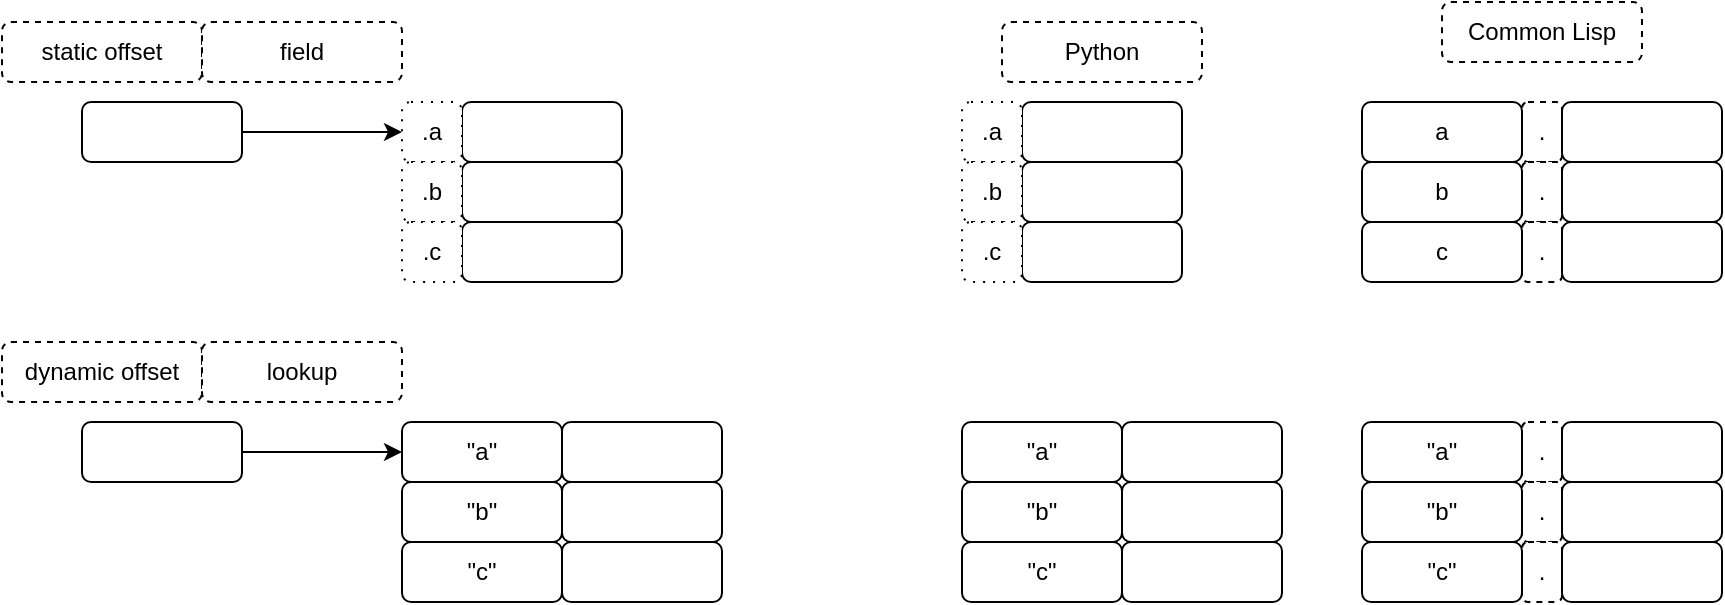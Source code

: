 <mxfile version="24.7.17" pages="3">
  <diagram name="fields" id="zeiTZ4ekBaWwp6oDwv2A">
    <mxGraphModel dx="1100" dy="715" grid="1" gridSize="10" guides="1" tooltips="1" connect="1" arrows="1" fold="1" page="1" pageScale="1" pageWidth="1100" pageHeight="850" math="0" shadow="0">
      <root>
        <mxCell id="0" />
        <mxCell id="1" parent="0" />
        <mxCell id="eihmgm31Xy6lLqjTR13Y-8" style="edgeStyle=orthogonalEdgeStyle;rounded=0;orthogonalLoop=1;jettySize=auto;html=1;exitX=1;exitY=0.5;exitDx=0;exitDy=0;entryX=0;entryY=0.5;entryDx=0;entryDy=0;" edge="1" parent="1" source="eihmgm31Xy6lLqjTR13Y-1" target="eihmgm31Xy6lLqjTR13Y-5">
          <mxGeometry relative="1" as="geometry" />
        </mxCell>
        <mxCell id="eihmgm31Xy6lLqjTR13Y-1" value="" style="rounded=1;whiteSpace=wrap;html=1;" vertex="1" parent="1">
          <mxGeometry x="80" y="80" width="80" height="30" as="geometry" />
        </mxCell>
        <mxCell id="eihmgm31Xy6lLqjTR13Y-2" value="" style="rounded=1;whiteSpace=wrap;html=1;" vertex="1" parent="1">
          <mxGeometry x="270" y="80" width="80" height="30" as="geometry" />
        </mxCell>
        <mxCell id="eihmgm31Xy6lLqjTR13Y-3" value="" style="rounded=1;whiteSpace=wrap;html=1;" vertex="1" parent="1">
          <mxGeometry x="270" y="110" width="80" height="30" as="geometry" />
        </mxCell>
        <mxCell id="eihmgm31Xy6lLqjTR13Y-4" value="" style="rounded=1;whiteSpace=wrap;html=1;" vertex="1" parent="1">
          <mxGeometry x="270" y="140" width="80" height="30" as="geometry" />
        </mxCell>
        <mxCell id="eihmgm31Xy6lLqjTR13Y-5" value=".a" style="rounded=1;whiteSpace=wrap;html=1;dashed=1;dashPattern=1 4;" vertex="1" parent="1">
          <mxGeometry x="240" y="80" width="30" height="30" as="geometry" />
        </mxCell>
        <mxCell id="eihmgm31Xy6lLqjTR13Y-6" value=".b" style="rounded=1;whiteSpace=wrap;html=1;dashed=1;dashPattern=1 4;" vertex="1" parent="1">
          <mxGeometry x="240" y="110" width="30" height="30" as="geometry" />
        </mxCell>
        <mxCell id="eihmgm31Xy6lLqjTR13Y-7" value=".c" style="rounded=1;whiteSpace=wrap;html=1;dashed=1;dashPattern=1 4;" vertex="1" parent="1">
          <mxGeometry x="240" y="140" width="30" height="30" as="geometry" />
        </mxCell>
        <mxCell id="eihmgm31Xy6lLqjTR13Y-9" style="edgeStyle=orthogonalEdgeStyle;rounded=0;orthogonalLoop=1;jettySize=auto;html=1;exitX=1;exitY=0.5;exitDx=0;exitDy=0;entryX=0;entryY=0.5;entryDx=0;entryDy=0;" edge="1" parent="1" source="eihmgm31Xy6lLqjTR13Y-10" target="eihmgm31Xy6lLqjTR13Y-11">
          <mxGeometry relative="1" as="geometry">
            <mxPoint x="240" y="255" as="targetPoint" />
          </mxGeometry>
        </mxCell>
        <mxCell id="eihmgm31Xy6lLqjTR13Y-10" value="" style="rounded=1;whiteSpace=wrap;html=1;" vertex="1" parent="1">
          <mxGeometry x="80" y="240" width="80" height="30" as="geometry" />
        </mxCell>
        <mxCell id="eihmgm31Xy6lLqjTR13Y-11" value="&quot;a&quot;" style="rounded=1;whiteSpace=wrap;html=1;" vertex="1" parent="1">
          <mxGeometry x="240" y="240" width="80" height="30" as="geometry" />
        </mxCell>
        <mxCell id="eihmgm31Xy6lLqjTR13Y-12" value="&quot;b&quot;" style="rounded=1;whiteSpace=wrap;html=1;" vertex="1" parent="1">
          <mxGeometry x="240" y="270" width="80" height="30" as="geometry" />
        </mxCell>
        <mxCell id="eihmgm31Xy6lLqjTR13Y-13" value="&quot;c&quot;" style="rounded=1;whiteSpace=wrap;html=1;" vertex="1" parent="1">
          <mxGeometry x="240" y="300" width="80" height="30" as="geometry" />
        </mxCell>
        <mxCell id="eihmgm31Xy6lLqjTR13Y-17" value="" style="rounded=1;whiteSpace=wrap;html=1;" vertex="1" parent="1">
          <mxGeometry x="320" y="240" width="80" height="30" as="geometry" />
        </mxCell>
        <mxCell id="eihmgm31Xy6lLqjTR13Y-18" value="" style="rounded=1;whiteSpace=wrap;html=1;" vertex="1" parent="1">
          <mxGeometry x="320" y="270" width="80" height="30" as="geometry" />
        </mxCell>
        <mxCell id="eihmgm31Xy6lLqjTR13Y-19" value="" style="rounded=1;whiteSpace=wrap;html=1;" vertex="1" parent="1">
          <mxGeometry x="320" y="300" width="80" height="30" as="geometry" />
        </mxCell>
        <mxCell id="eihmgm31Xy6lLqjTR13Y-21" value="static offset" style="rounded=1;whiteSpace=wrap;html=1;dashed=1;" vertex="1" parent="1">
          <mxGeometry x="40" y="40" width="100" height="30" as="geometry" />
        </mxCell>
        <mxCell id="eihmgm31Xy6lLqjTR13Y-22" value="dynamic offset" style="rounded=1;whiteSpace=wrap;html=1;dashed=1;" vertex="1" parent="1">
          <mxGeometry x="40" y="200" width="100" height="30" as="geometry" />
        </mxCell>
        <mxCell id="eihmgm31Xy6lLqjTR13Y-23" value="field" style="rounded=1;whiteSpace=wrap;html=1;dashed=1;" vertex="1" parent="1">
          <mxGeometry x="140" y="40" width="100" height="30" as="geometry" />
        </mxCell>
        <mxCell id="eihmgm31Xy6lLqjTR13Y-24" value="lookup" style="rounded=1;whiteSpace=wrap;html=1;dashed=1;" vertex="1" parent="1">
          <mxGeometry x="140" y="200" width="100" height="30" as="geometry" />
        </mxCell>
        <mxCell id="eihmgm31Xy6lLqjTR13Y-25" value="" style="rounded=1;whiteSpace=wrap;html=1;" vertex="1" parent="1">
          <mxGeometry x="550" y="80" width="80" height="30" as="geometry" />
        </mxCell>
        <mxCell id="eihmgm31Xy6lLqjTR13Y-26" value="" style="rounded=1;whiteSpace=wrap;html=1;" vertex="1" parent="1">
          <mxGeometry x="550" y="110" width="80" height="30" as="geometry" />
        </mxCell>
        <mxCell id="eihmgm31Xy6lLqjTR13Y-27" value="" style="rounded=1;whiteSpace=wrap;html=1;" vertex="1" parent="1">
          <mxGeometry x="550" y="140" width="80" height="30" as="geometry" />
        </mxCell>
        <mxCell id="eihmgm31Xy6lLqjTR13Y-28" value=".a" style="rounded=1;whiteSpace=wrap;html=1;dashed=1;dashPattern=1 4;" vertex="1" parent="1">
          <mxGeometry x="520" y="80" width="30" height="30" as="geometry" />
        </mxCell>
        <mxCell id="eihmgm31Xy6lLqjTR13Y-29" value=".b" style="rounded=1;whiteSpace=wrap;html=1;dashed=1;dashPattern=1 4;" vertex="1" parent="1">
          <mxGeometry x="520" y="110" width="30" height="30" as="geometry" />
        </mxCell>
        <mxCell id="eihmgm31Xy6lLqjTR13Y-30" value=".c" style="rounded=1;whiteSpace=wrap;html=1;dashed=1;dashPattern=1 4;" vertex="1" parent="1">
          <mxGeometry x="520" y="140" width="30" height="30" as="geometry" />
        </mxCell>
        <mxCell id="eihmgm31Xy6lLqjTR13Y-31" value="." style="rounded=1;whiteSpace=wrap;html=1;dashed=1;" vertex="1" parent="1">
          <mxGeometry x="800" y="80" width="20" height="30" as="geometry" />
        </mxCell>
        <mxCell id="eihmgm31Xy6lLqjTR13Y-32" value="." style="rounded=1;whiteSpace=wrap;html=1;dashed=1;" vertex="1" parent="1">
          <mxGeometry x="800" y="110" width="20" height="30" as="geometry" />
        </mxCell>
        <mxCell id="eihmgm31Xy6lLqjTR13Y-33" value="." style="rounded=1;whiteSpace=wrap;html=1;dashed=1;" vertex="1" parent="1">
          <mxGeometry x="800" y="140" width="20" height="30" as="geometry" />
        </mxCell>
        <mxCell id="eihmgm31Xy6lLqjTR13Y-34" value="a" style="rounded=1;whiteSpace=wrap;html=1;" vertex="1" parent="1">
          <mxGeometry x="720" y="80" width="80" height="30" as="geometry" />
        </mxCell>
        <mxCell id="eihmgm31Xy6lLqjTR13Y-35" value="b" style="rounded=1;whiteSpace=wrap;html=1;" vertex="1" parent="1">
          <mxGeometry x="720" y="110" width="80" height="30" as="geometry" />
        </mxCell>
        <mxCell id="eihmgm31Xy6lLqjTR13Y-36" value="c" style="rounded=1;whiteSpace=wrap;html=1;" vertex="1" parent="1">
          <mxGeometry x="720" y="140" width="80" height="30" as="geometry" />
        </mxCell>
        <mxCell id="eihmgm31Xy6lLqjTR13Y-37" value="Python" style="rounded=1;whiteSpace=wrap;html=1;dashed=1;" vertex="1" parent="1">
          <mxGeometry x="540" y="40" width="100" height="30" as="geometry" />
        </mxCell>
        <mxCell id="eihmgm31Xy6lLqjTR13Y-38" value="Common Lisp" style="rounded=1;whiteSpace=wrap;html=1;dashed=1;" vertex="1" parent="1">
          <mxGeometry x="760" y="30" width="100" height="30" as="geometry" />
        </mxCell>
        <mxCell id="eihmgm31Xy6lLqjTR13Y-39" value="" style="rounded=1;whiteSpace=wrap;html=1;" vertex="1" parent="1">
          <mxGeometry x="820" y="80" width="80" height="30" as="geometry" />
        </mxCell>
        <mxCell id="eihmgm31Xy6lLqjTR13Y-40" value="" style="rounded=1;whiteSpace=wrap;html=1;" vertex="1" parent="1">
          <mxGeometry x="820" y="110" width="80" height="30" as="geometry" />
        </mxCell>
        <mxCell id="eihmgm31Xy6lLqjTR13Y-41" value="" style="rounded=1;whiteSpace=wrap;html=1;" vertex="1" parent="1">
          <mxGeometry x="820" y="140" width="80" height="30" as="geometry" />
        </mxCell>
        <mxCell id="eihmgm31Xy6lLqjTR13Y-46" value="&quot;a&quot;" style="rounded=1;whiteSpace=wrap;html=1;" vertex="1" parent="1">
          <mxGeometry x="520" y="240" width="80" height="30" as="geometry" />
        </mxCell>
        <mxCell id="eihmgm31Xy6lLqjTR13Y-47" value="&quot;b&quot;" style="rounded=1;whiteSpace=wrap;html=1;" vertex="1" parent="1">
          <mxGeometry x="520" y="270" width="80" height="30" as="geometry" />
        </mxCell>
        <mxCell id="eihmgm31Xy6lLqjTR13Y-48" value="&quot;c&quot;" style="rounded=1;whiteSpace=wrap;html=1;" vertex="1" parent="1">
          <mxGeometry x="520" y="300" width="80" height="30" as="geometry" />
        </mxCell>
        <mxCell id="eihmgm31Xy6lLqjTR13Y-49" value="" style="rounded=1;whiteSpace=wrap;html=1;" vertex="1" parent="1">
          <mxGeometry x="600" y="240" width="80" height="30" as="geometry" />
        </mxCell>
        <mxCell id="eihmgm31Xy6lLqjTR13Y-50" value="" style="rounded=1;whiteSpace=wrap;html=1;" vertex="1" parent="1">
          <mxGeometry x="600" y="270" width="80" height="30" as="geometry" />
        </mxCell>
        <mxCell id="eihmgm31Xy6lLqjTR13Y-51" value="" style="rounded=1;whiteSpace=wrap;html=1;" vertex="1" parent="1">
          <mxGeometry x="600" y="300" width="80" height="30" as="geometry" />
        </mxCell>
        <mxCell id="eihmgm31Xy6lLqjTR13Y-52" value="." style="rounded=1;whiteSpace=wrap;html=1;dashed=1;" vertex="1" parent="1">
          <mxGeometry x="800" y="240" width="20" height="30" as="geometry" />
        </mxCell>
        <mxCell id="eihmgm31Xy6lLqjTR13Y-53" value="." style="rounded=1;whiteSpace=wrap;html=1;dashed=1;" vertex="1" parent="1">
          <mxGeometry x="800" y="270" width="20" height="30" as="geometry" />
        </mxCell>
        <mxCell id="eihmgm31Xy6lLqjTR13Y-54" value="." style="rounded=1;whiteSpace=wrap;html=1;dashed=1;" vertex="1" parent="1">
          <mxGeometry x="800" y="300" width="20" height="30" as="geometry" />
        </mxCell>
        <mxCell id="eihmgm31Xy6lLqjTR13Y-55" value="&quot;a&quot;" style="rounded=1;whiteSpace=wrap;html=1;" vertex="1" parent="1">
          <mxGeometry x="720" y="240" width="80" height="30" as="geometry" />
        </mxCell>
        <mxCell id="eihmgm31Xy6lLqjTR13Y-56" value="&quot;b&quot;" style="rounded=1;whiteSpace=wrap;html=1;" vertex="1" parent="1">
          <mxGeometry x="720" y="270" width="80" height="30" as="geometry" />
        </mxCell>
        <mxCell id="eihmgm31Xy6lLqjTR13Y-57" value="&quot;c&quot;" style="rounded=1;whiteSpace=wrap;html=1;" vertex="1" parent="1">
          <mxGeometry x="720" y="300" width="80" height="30" as="geometry" />
        </mxCell>
        <mxCell id="eihmgm31Xy6lLqjTR13Y-58" value="" style="rounded=1;whiteSpace=wrap;html=1;" vertex="1" parent="1">
          <mxGeometry x="820" y="240" width="80" height="30" as="geometry" />
        </mxCell>
        <mxCell id="eihmgm31Xy6lLqjTR13Y-59" value="" style="rounded=1;whiteSpace=wrap;html=1;" vertex="1" parent="1">
          <mxGeometry x="820" y="270" width="80" height="30" as="geometry" />
        </mxCell>
        <mxCell id="eihmgm31Xy6lLqjTR13Y-60" value="" style="rounded=1;whiteSpace=wrap;html=1;" vertex="1" parent="1">
          <mxGeometry x="820" y="300" width="80" height="30" as="geometry" />
        </mxCell>
      </root>
    </mxGraphModel>
  </diagram>
  <diagram id="ewlcNHRnXpUVZMuCzO9F" name="Registry">
    <mxGraphModel dx="1571" dy="1021" grid="1" gridSize="10" guides="1" tooltips="1" connect="1" arrows="1" fold="1" page="1" pageScale="1" pageWidth="1100" pageHeight="850" math="0" shadow="0">
      <root>
        <mxCell id="0" />
        <mxCell id="1" parent="0" />
        <mxCell id="jfwurHL0JidvmIIXplC1-4" style="edgeStyle=orthogonalEdgeStyle;rounded=1;orthogonalLoop=1;jettySize=auto;html=1;exitX=1;exitY=0.5;exitDx=0;exitDy=0;strokeWidth=2;curved=0;" edge="1" parent="1" source="jfwurHL0JidvmIIXplC1-1" target="jfwurHL0JidvmIIXplC1-2">
          <mxGeometry relative="1" as="geometry" />
        </mxCell>
        <mxCell id="jfwurHL0JidvmIIXplC1-1" value="reg" style="rounded=1;whiteSpace=wrap;html=1;" vertex="1" parent="1">
          <mxGeometry x="160" y="120" width="80" height="30" as="geometry" />
        </mxCell>
        <mxCell id="jfwurHL0JidvmIIXplC1-118" style="edgeStyle=orthogonalEdgeStyle;shape=connector;curved=0;rounded=1;orthogonalLoop=1;jettySize=auto;html=1;exitX=0.5;exitY=1;exitDx=0;exitDy=0;entryX=0.5;entryY=0;entryDx=0;entryDy=0;strokeColor=default;strokeWidth=2;align=center;verticalAlign=middle;fontFamily=Helvetica;fontSize=11;fontColor=default;labelBackgroundColor=default;endArrow=classic;" edge="1" parent="1" source="jfwurHL0JidvmIIXplC1-2" target="jfwurHL0JidvmIIXplC1-116">
          <mxGeometry relative="1" as="geometry" />
        </mxCell>
        <mxCell id="jfwurHL0JidvmIIXplC1-2" value="" style="rounded=1;whiteSpace=wrap;html=1;" vertex="1" parent="1">
          <mxGeometry x="360" y="120" width="80" height="30" as="geometry" />
        </mxCell>
        <mxCell id="jfwurHL0JidvmIIXplC1-3" value="/" style="rounded=1;whiteSpace=wrap;html=1;" vertex="1" parent="1">
          <mxGeometry x="440" y="120" width="80" height="30" as="geometry" />
        </mxCell>
        <mxCell id="jfwurHL0JidvmIIXplC1-121" style="edgeStyle=orthogonalEdgeStyle;shape=connector;curved=0;rounded=1;orthogonalLoop=1;jettySize=auto;html=1;exitX=1;exitY=0.5;exitDx=0;exitDy=0;entryX=0;entryY=0.5;entryDx=0;entryDy=0;strokeColor=default;strokeWidth=2;align=center;verticalAlign=middle;fontFamily=Helvetica;fontSize=11;fontColor=default;labelBackgroundColor=default;endArrow=classic;" edge="1" parent="1" source="jfwurHL0JidvmIIXplC1-6" target="jfwurHL0JidvmIIXplC1-119">
          <mxGeometry relative="1" as="geometry" />
        </mxCell>
        <mxCell id="jfwurHL0JidvmIIXplC1-6" value="reg" style="rounded=1;whiteSpace=wrap;html=1;" vertex="1" parent="1">
          <mxGeometry x="160" y="320" width="80" height="30" as="geometry" />
        </mxCell>
        <mxCell id="jfwurHL0JidvmIIXplC1-7" value=".templates" style="rounded=1;whiteSpace=wrap;html=1;" vertex="1" parent="1">
          <mxGeometry x="360" y="400" width="80" height="30" as="geometry" />
        </mxCell>
        <mxCell id="jfwurHL0JidvmIIXplC1-15" style="edgeStyle=orthogonalEdgeStyle;shape=connector;curved=0;rounded=1;orthogonalLoop=1;jettySize=auto;html=1;exitX=0.5;exitY=1;exitDx=0;exitDy=0;entryX=0.5;entryY=0;entryDx=0;entryDy=0;strokeColor=default;strokeWidth=2;align=center;verticalAlign=middle;fontFamily=Helvetica;fontSize=11;fontColor=default;labelBackgroundColor=default;endArrow=classic;" edge="1" parent="1" source="jfwurHL0JidvmIIXplC1-8" target="jfwurHL0JidvmIIXplC1-12">
          <mxGeometry relative="1" as="geometry" />
        </mxCell>
        <mxCell id="jfwurHL0JidvmIIXplC1-8" value="" style="rounded=1;whiteSpace=wrap;html=1;" vertex="1" parent="1">
          <mxGeometry x="440" y="400" width="80" height="30" as="geometry" />
        </mxCell>
        <mxCell id="jfwurHL0JidvmIIXplC1-20" style="edgeStyle=orthogonalEdgeStyle;shape=connector;curved=0;rounded=1;orthogonalLoop=1;jettySize=auto;html=1;exitX=1;exitY=0.5;exitDx=0;exitDy=0;strokeColor=default;strokeWidth=2;align=center;verticalAlign=middle;fontFamily=Helvetica;fontSize=11;fontColor=default;labelBackgroundColor=default;endArrow=classic;" edge="1" parent="1" source="jfwurHL0JidvmIIXplC1-9" target="jfwurHL0JidvmIIXplC1-19">
          <mxGeometry relative="1" as="geometry" />
        </mxCell>
        <mxCell id="jfwurHL0JidvmIIXplC1-9" value="" style="rounded=1;whiteSpace=wrap;html=1;" vertex="1" parent="1">
          <mxGeometry x="440" y="680" width="80" height="30" as="geometry" />
        </mxCell>
        <mxCell id="jfwurHL0JidvmIIXplC1-10" value="/" style="rounded=1;whiteSpace=wrap;html=1;" vertex="1" parent="1">
          <mxGeometry x="440" y="710" width="80" height="30" as="geometry" />
        </mxCell>
        <mxCell id="jfwurHL0JidvmIIXplC1-22" style="edgeStyle=orthogonalEdgeStyle;shape=connector;curved=0;rounded=1;orthogonalLoop=1;jettySize=auto;html=1;exitX=1;exitY=0.5;exitDx=0;exitDy=0;entryX=0;entryY=0.5;entryDx=0;entryDy=0;strokeColor=default;strokeWidth=2;align=center;verticalAlign=middle;fontFamily=Helvetica;fontSize=11;fontColor=default;labelBackgroundColor=default;endArrow=classic;" edge="1" parent="1" source="jfwurHL0JidvmIIXplC1-11" target="jfwurHL0JidvmIIXplC1-21">
          <mxGeometry relative="1" as="geometry" />
        </mxCell>
        <mxCell id="jfwurHL0JidvmIIXplC1-11" value="" style="rounded=1;whiteSpace=wrap;html=1;" vertex="1" parent="1">
          <mxGeometry x="440" y="740" width="80" height="30" as="geometry" />
        </mxCell>
        <mxCell id="jfwurHL0JidvmIIXplC1-102" style="edgeStyle=orthogonalEdgeStyle;shape=connector;curved=0;rounded=1;orthogonalLoop=1;jettySize=auto;html=1;exitX=0.5;exitY=1;exitDx=0;exitDy=0;entryX=0.5;entryY=0;entryDx=0;entryDy=0;strokeColor=default;strokeWidth=2;align=center;verticalAlign=middle;fontFamily=Helvetica;fontSize=11;fontColor=default;labelBackgroundColor=default;endArrow=classic;" edge="1" parent="1" source="jfwurHL0JidvmIIXplC1-12" target="jfwurHL0JidvmIIXplC1-100">
          <mxGeometry relative="1" as="geometry" />
        </mxCell>
        <mxCell id="jfwurHL0JidvmIIXplC1-12" value="" style="rounded=1;whiteSpace=wrap;html=1;" vertex="1" parent="1">
          <mxGeometry x="440" y="480" width="80" height="30" as="geometry" />
        </mxCell>
        <mxCell id="jfwurHL0JidvmIIXplC1-13" value="/" style="rounded=1;whiteSpace=wrap;html=1;" vertex="1" parent="1">
          <mxGeometry x="520" y="480" width="80" height="30" as="geometry" />
        </mxCell>
        <mxCell id="jfwurHL0JidvmIIXplC1-16" value="name" style="rounded=1;whiteSpace=wrap;html=1;dashed=1;dashPattern=1 4;" vertex="1" parent="1">
          <mxGeometry x="360" y="680" width="80" height="30" as="geometry" />
        </mxCell>
        <mxCell id="jfwurHL0JidvmIIXplC1-17" value="template data" style="rounded=1;whiteSpace=wrap;html=1;dashed=1;dashPattern=1 4;" vertex="1" parent="1">
          <mxGeometry x="360" y="710" width="80" height="30" as="geometry" />
        </mxCell>
        <mxCell id="jfwurHL0JidvmIIXplC1-18" value="instantiator" style="rounded=1;whiteSpace=wrap;html=1;dashed=1;dashPattern=1 4;" vertex="1" parent="1">
          <mxGeometry x="360" y="740" width="80" height="30" as="geometry" />
        </mxCell>
        <mxCell id="jfwurHL0JidvmIIXplC1-19" value="&quot;1then2&quot;" style="rounded=1;whiteSpace=wrap;html=1;" vertex="1" parent="1">
          <mxGeometry x="600" y="680" width="120" height="30" as="geometry" />
        </mxCell>
        <mxCell id="jfwurHL0JidvmIIXplC1-21" value="..." style="rounded=1;whiteSpace=wrap;html=1;" vertex="1" parent="1">
          <mxGeometry x="600" y="740" width="100" height="30" as="geometry" />
        </mxCell>
        <mxCell id="jfwurHL0JidvmIIXplC1-100" value="&quot;1then2&quot;" style="rounded=1;whiteSpace=wrap;html=1;" vertex="1" parent="1">
          <mxGeometry x="440" y="560" width="80" height="30" as="geometry" />
        </mxCell>
        <mxCell id="jfwurHL0JidvmIIXplC1-103" style="edgeStyle=orthogonalEdgeStyle;shape=connector;curved=0;rounded=1;orthogonalLoop=1;jettySize=auto;html=1;exitX=0.5;exitY=1;exitDx=0;exitDy=0;entryX=0.5;entryY=0;entryDx=0;entryDy=0;strokeColor=default;strokeWidth=2;align=center;verticalAlign=middle;fontFamily=Helvetica;fontSize=11;fontColor=default;labelBackgroundColor=default;endArrow=classic;" edge="1" parent="1" source="jfwurHL0JidvmIIXplC1-101" target="jfwurHL0JidvmIIXplC1-9">
          <mxGeometry relative="1" as="geometry" />
        </mxCell>
        <mxCell id="jfwurHL0JidvmIIXplC1-101" value="" style="rounded=1;whiteSpace=wrap;html=1;" vertex="1" parent="1">
          <mxGeometry x="520" y="560" width="80" height="30" as="geometry" />
        </mxCell>
        <mxCell id="jfwurHL0JidvmIIXplC1-104" value="alist" style="rounded=1;whiteSpace=wrap;html=1;dashed=1;dashPattern=1 4;" vertex="1" parent="1">
          <mxGeometry x="310" y="480" width="80" height="30" as="geometry" />
        </mxCell>
        <mxCell id="jfwurHL0JidvmIIXplC1-105" value="dotted pair" style="rounded=1;whiteSpace=wrap;html=1;dashed=1;dashPattern=1 4;" vertex="1" parent="1">
          <mxGeometry x="310" y="560" width="80" height="30" as="geometry" />
        </mxCell>
        <mxCell id="jfwurHL0JidvmIIXplC1-116" value=".templates" style="rounded=1;whiteSpace=wrap;html=1;" vertex="1" parent="1">
          <mxGeometry x="360" y="200" width="80" height="30" as="geometry" />
        </mxCell>
        <mxCell id="jfwurHL0JidvmIIXplC1-117" value="/" style="rounded=1;whiteSpace=wrap;html=1;" vertex="1" parent="1">
          <mxGeometry x="440" y="200" width="80" height="30" as="geometry" />
        </mxCell>
        <mxCell id="jfwurHL0JidvmIIXplC1-125" style="edgeStyle=orthogonalEdgeStyle;shape=connector;curved=0;rounded=1;orthogonalLoop=1;jettySize=auto;html=1;entryX=0.5;entryY=0;entryDx=0;entryDy=0;strokeColor=default;strokeWidth=2;align=center;verticalAlign=middle;fontFamily=Helvetica;fontSize=11;fontColor=default;labelBackgroundColor=default;endArrow=classic;" edge="1" parent="1" source="jfwurHL0JidvmIIXplC1-119" target="jfwurHL0JidvmIIXplC1-7">
          <mxGeometry relative="1" as="geometry" />
        </mxCell>
        <mxCell id="jfwurHL0JidvmIIXplC1-119" value="" style="rounded=1;whiteSpace=wrap;html=1;" vertex="1" parent="1">
          <mxGeometry x="360" y="320" width="80" height="30" as="geometry" />
        </mxCell>
        <mxCell id="jfwurHL0JidvmIIXplC1-124" style="edgeStyle=orthogonalEdgeStyle;shape=connector;curved=0;rounded=1;orthogonalLoop=1;jettySize=auto;html=1;entryX=0;entryY=0.5;entryDx=0;entryDy=0;strokeColor=default;strokeWidth=2;align=center;verticalAlign=middle;fontFamily=Helvetica;fontSize=11;fontColor=default;labelBackgroundColor=default;endArrow=classic;" edge="1" parent="1" source="jfwurHL0JidvmIIXplC1-120" target="jfwurHL0JidvmIIXplC1-122">
          <mxGeometry relative="1" as="geometry" />
        </mxCell>
        <mxCell id="jfwurHL0JidvmIIXplC1-120" value="" style="rounded=1;whiteSpace=wrap;html=1;" vertex="1" parent="1">
          <mxGeometry x="440" y="320" width="80" height="30" as="geometry" />
        </mxCell>
        <mxCell id="jfwurHL0JidvmIIXplC1-128" style="edgeStyle=orthogonalEdgeStyle;shape=connector;curved=0;rounded=1;orthogonalLoop=1;jettySize=auto;html=1;exitX=0.5;exitY=1;exitDx=0;exitDy=0;entryX=0.5;entryY=0;entryDx=0;entryDy=0;strokeColor=default;strokeWidth=2;align=center;verticalAlign=middle;fontFamily=Helvetica;fontSize=11;fontColor=default;labelBackgroundColor=default;endArrow=classic;" edge="1" parent="1" source="jfwurHL0JidvmIIXplC1-122" target="jfwurHL0JidvmIIXplC1-126">
          <mxGeometry relative="1" as="geometry" />
        </mxCell>
        <mxCell id="jfwurHL0JidvmIIXplC1-122" value="" style="rounded=1;whiteSpace=wrap;html=1;" vertex="1" parent="1">
          <mxGeometry x="600" y="320" width="80" height="30" as="geometry" />
        </mxCell>
        <mxCell id="jfwurHL0JidvmIIXplC1-123" value="/" style="rounded=1;whiteSpace=wrap;html=1;" vertex="1" parent="1">
          <mxGeometry x="680" y="320" width="80" height="30" as="geometry" />
        </mxCell>
        <mxCell id="jfwurHL0JidvmIIXplC1-126" value=".templates" style="rounded=1;whiteSpace=wrap;html=1;" vertex="1" parent="1">
          <mxGeometry x="600" y="400" width="80" height="30" as="geometry" />
        </mxCell>
        <mxCell id="jfwurHL0JidvmIIXplC1-127" value="/" style="rounded=1;whiteSpace=wrap;html=1;" vertex="1" parent="1">
          <mxGeometry x="680" y="400" width="80" height="30" as="geometry" />
        </mxCell>
        <mxCell id="jfwurHL0JidvmIIXplC1-129" value="alist" style="rounded=1;whiteSpace=wrap;html=1;dashed=1;dashPattern=1 4;" vertex="1" parent="1">
          <mxGeometry x="360" y="80" width="80" height="30" as="geometry" />
        </mxCell>
        <mxCell id="jfwurHL0JidvmIIXplC1-130" value="dotted pair" style="rounded=1;whiteSpace=wrap;html=1;dashed=1;dashPattern=1 4;" vertex="1" parent="1">
          <mxGeometry x="250" y="200" width="80" height="30" as="geometry" />
        </mxCell>
        <mxCell id="jfwurHL0JidvmIIXplC1-131" value="alist" style="rounded=1;whiteSpace=wrap;html=1;dashed=1;dashPattern=1 4;" vertex="1" parent="1">
          <mxGeometry x="360" y="280" width="80" height="30" as="geometry" />
        </mxCell>
        <mxCell id="jfwurHL0JidvmIIXplC1-132" value="dotted pairs" style="rounded=1;whiteSpace=wrap;html=1;dashed=1;dashPattern=1 4;" vertex="1" parent="1">
          <mxGeometry x="250" y="400" width="80" height="30" as="geometry" />
        </mxCell>
        <mxCell id="jfwurHL0JidvmIIXplC1-133" style="edgeStyle=orthogonalEdgeStyle;shape=connector;curved=0;rounded=1;orthogonalLoop=1;jettySize=auto;html=1;exitX=1;exitY=0.5;exitDx=0;exitDy=0;entryX=0;entryY=0.5;entryDx=0;entryDy=0;strokeColor=default;strokeWidth=2;align=center;verticalAlign=middle;fontFamily=Helvetica;fontSize=11;fontColor=default;labelBackgroundColor=default;endArrow=classic;" edge="1" parent="1" source="jfwurHL0JidvmIIXplC1-134" target="jfwurHL0JidvmIIXplC1-157">
          <mxGeometry relative="1" as="geometry" />
        </mxCell>
        <mxCell id="jfwurHL0JidvmIIXplC1-134" value="reg" style="rounded=1;whiteSpace=wrap;html=1;" vertex="1" parent="1">
          <mxGeometry x="160" y="880" width="80" height="30" as="geometry" />
        </mxCell>
        <mxCell id="jfwurHL0JidvmIIXplC1-135" value=".templates" style="rounded=1;whiteSpace=wrap;html=1;" vertex="1" parent="1">
          <mxGeometry x="360" y="960" width="80" height="30" as="geometry" />
        </mxCell>
        <mxCell id="jfwurHL0JidvmIIXplC1-136" style="edgeStyle=orthogonalEdgeStyle;shape=connector;curved=0;rounded=1;orthogonalLoop=1;jettySize=auto;html=1;exitX=0.5;exitY=1;exitDx=0;exitDy=0;entryX=0.5;entryY=0;entryDx=0;entryDy=0;strokeColor=default;strokeWidth=2;align=center;verticalAlign=middle;fontFamily=Helvetica;fontSize=11;fontColor=default;labelBackgroundColor=default;endArrow=classic;" edge="1" parent="1" source="jfwurHL0JidvmIIXplC1-137" target="jfwurHL0JidvmIIXplC1-144">
          <mxGeometry relative="1" as="geometry" />
        </mxCell>
        <mxCell id="jfwurHL0JidvmIIXplC1-137" value="" style="rounded=1;whiteSpace=wrap;html=1;" vertex="1" parent="1">
          <mxGeometry x="440" y="960" width="80" height="30" as="geometry" />
        </mxCell>
        <mxCell id="jfwurHL0JidvmIIXplC1-138" style="edgeStyle=orthogonalEdgeStyle;shape=connector;curved=0;rounded=1;orthogonalLoop=1;jettySize=auto;html=1;exitX=1;exitY=0.5;exitDx=0;exitDy=0;strokeColor=default;strokeWidth=2;align=center;verticalAlign=middle;fontFamily=Helvetica;fontSize=11;fontColor=default;labelBackgroundColor=default;endArrow=classic;" edge="1" parent="1" source="jfwurHL0JidvmIIXplC1-139" target="jfwurHL0JidvmIIXplC1-149">
          <mxGeometry relative="1" as="geometry" />
        </mxCell>
        <mxCell id="jfwurHL0JidvmIIXplC1-139" value="" style="rounded=1;whiteSpace=wrap;html=1;" vertex="1" parent="1">
          <mxGeometry x="440" y="1240" width="80" height="30" as="geometry" />
        </mxCell>
        <mxCell id="jfwurHL0JidvmIIXplC1-140" value="/" style="rounded=1;whiteSpace=wrap;html=1;" vertex="1" parent="1">
          <mxGeometry x="440" y="1270" width="80" height="30" as="geometry" />
        </mxCell>
        <mxCell id="jfwurHL0JidvmIIXplC1-141" style="edgeStyle=orthogonalEdgeStyle;shape=connector;curved=0;rounded=1;orthogonalLoop=1;jettySize=auto;html=1;exitX=1;exitY=0.5;exitDx=0;exitDy=0;entryX=0;entryY=0.5;entryDx=0;entryDy=0;strokeColor=default;strokeWidth=2;align=center;verticalAlign=middle;fontFamily=Helvetica;fontSize=11;fontColor=default;labelBackgroundColor=default;endArrow=classic;" edge="1" parent="1" source="jfwurHL0JidvmIIXplC1-142" target="jfwurHL0JidvmIIXplC1-150">
          <mxGeometry relative="1" as="geometry" />
        </mxCell>
        <mxCell id="jfwurHL0JidvmIIXplC1-142" value="" style="rounded=1;whiteSpace=wrap;html=1;" vertex="1" parent="1">
          <mxGeometry x="440" y="1300" width="80" height="30" as="geometry" />
        </mxCell>
        <mxCell id="jfwurHL0JidvmIIXplC1-143" style="edgeStyle=orthogonalEdgeStyle;shape=connector;curved=0;rounded=1;orthogonalLoop=1;jettySize=auto;html=1;exitX=0.5;exitY=1;exitDx=0;exitDy=0;entryX=0.5;entryY=0;entryDx=0;entryDy=0;strokeColor=default;strokeWidth=2;align=center;verticalAlign=middle;fontFamily=Helvetica;fontSize=11;fontColor=default;labelBackgroundColor=default;endArrow=classic;" edge="1" parent="1" source="jfwurHL0JidvmIIXplC1-144" target="jfwurHL0JidvmIIXplC1-151">
          <mxGeometry relative="1" as="geometry" />
        </mxCell>
        <mxCell id="jfwurHL0JidvmIIXplC1-144" value="" style="rounded=1;whiteSpace=wrap;html=1;" vertex="1" parent="1">
          <mxGeometry x="440" y="1040" width="80" height="30" as="geometry" />
        </mxCell>
        <mxCell id="jfwurHL0JidvmIIXplC1-185" style="edgeStyle=orthogonalEdgeStyle;shape=connector;curved=0;rounded=1;orthogonalLoop=1;jettySize=auto;html=1;entryX=0;entryY=0.5;entryDx=0;entryDy=0;strokeColor=default;strokeWidth=2;align=center;verticalAlign=middle;fontFamily=Helvetica;fontSize=11;fontColor=default;labelBackgroundColor=default;endArrow=classic;" edge="1" parent="1" source="jfwurHL0JidvmIIXplC1-145" target="jfwurHL0JidvmIIXplC1-173">
          <mxGeometry relative="1" as="geometry" />
        </mxCell>
        <mxCell id="jfwurHL0JidvmIIXplC1-145" value="" style="rounded=1;whiteSpace=wrap;html=1;" vertex="1" parent="1">
          <mxGeometry x="520" y="1040" width="80" height="30" as="geometry" />
        </mxCell>
        <mxCell id="jfwurHL0JidvmIIXplC1-146" value="name" style="rounded=1;whiteSpace=wrap;html=1;dashed=1;dashPattern=1 4;" vertex="1" parent="1">
          <mxGeometry x="360" y="1240" width="80" height="30" as="geometry" />
        </mxCell>
        <mxCell id="jfwurHL0JidvmIIXplC1-147" value="template data" style="rounded=1;whiteSpace=wrap;html=1;dashed=1;dashPattern=1 4;" vertex="1" parent="1">
          <mxGeometry x="360" y="1270" width="80" height="30" as="geometry" />
        </mxCell>
        <mxCell id="jfwurHL0JidvmIIXplC1-148" value="instantiator" style="rounded=1;whiteSpace=wrap;html=1;dashed=1;dashPattern=1 4;" vertex="1" parent="1">
          <mxGeometry x="360" y="1300" width="80" height="30" as="geometry" />
        </mxCell>
        <mxCell id="jfwurHL0JidvmIIXplC1-149" value="&quot;?&quot;" style="rounded=1;whiteSpace=wrap;html=1;" vertex="1" parent="1">
          <mxGeometry x="600" y="1240" width="120" height="30" as="geometry" />
        </mxCell>
        <mxCell id="jfwurHL0JidvmIIXplC1-150" value="..." style="rounded=1;whiteSpace=wrap;html=1;" vertex="1" parent="1">
          <mxGeometry x="600" y="1300" width="100" height="30" as="geometry" />
        </mxCell>
        <mxCell id="jfwurHL0JidvmIIXplC1-151" value="&quot;?&quot;" style="rounded=1;whiteSpace=wrap;html=1;" vertex="1" parent="1">
          <mxGeometry x="440" y="1120" width="80" height="30" as="geometry" />
        </mxCell>
        <mxCell id="jfwurHL0JidvmIIXplC1-152" style="edgeStyle=orthogonalEdgeStyle;shape=connector;curved=0;rounded=1;orthogonalLoop=1;jettySize=auto;html=1;exitX=0.5;exitY=1;exitDx=0;exitDy=0;entryX=0.5;entryY=0;entryDx=0;entryDy=0;strokeColor=default;strokeWidth=2;align=center;verticalAlign=middle;fontFamily=Helvetica;fontSize=11;fontColor=default;labelBackgroundColor=default;endArrow=classic;" edge="1" parent="1" source="jfwurHL0JidvmIIXplC1-153" target="jfwurHL0JidvmIIXplC1-139">
          <mxGeometry relative="1" as="geometry" />
        </mxCell>
        <mxCell id="jfwurHL0JidvmIIXplC1-153" value="" style="rounded=1;whiteSpace=wrap;html=1;" vertex="1" parent="1">
          <mxGeometry x="520" y="1120" width="80" height="30" as="geometry" />
        </mxCell>
        <mxCell id="jfwurHL0JidvmIIXplC1-154" value="alist" style="rounded=1;whiteSpace=wrap;html=1;dashed=1;dashPattern=1 4;" vertex="1" parent="1">
          <mxGeometry x="310" y="1040" width="80" height="30" as="geometry" />
        </mxCell>
        <mxCell id="jfwurHL0JidvmIIXplC1-155" value="dotted pair" style="rounded=1;whiteSpace=wrap;html=1;dashed=1;dashPattern=1 4;" vertex="1" parent="1">
          <mxGeometry x="310" y="1120" width="80" height="30" as="geometry" />
        </mxCell>
        <mxCell id="jfwurHL0JidvmIIXplC1-156" style="edgeStyle=orthogonalEdgeStyle;shape=connector;curved=0;rounded=1;orthogonalLoop=1;jettySize=auto;html=1;entryX=0.5;entryY=0;entryDx=0;entryDy=0;strokeColor=default;strokeWidth=2;align=center;verticalAlign=middle;fontFamily=Helvetica;fontSize=11;fontColor=default;labelBackgroundColor=default;endArrow=classic;" edge="1" parent="1" source="jfwurHL0JidvmIIXplC1-157" target="jfwurHL0JidvmIIXplC1-135">
          <mxGeometry relative="1" as="geometry" />
        </mxCell>
        <mxCell id="jfwurHL0JidvmIIXplC1-157" value="" style="rounded=1;whiteSpace=wrap;html=1;" vertex="1" parent="1">
          <mxGeometry x="360" y="880" width="80" height="30" as="geometry" />
        </mxCell>
        <mxCell id="jfwurHL0JidvmIIXplC1-158" style="edgeStyle=orthogonalEdgeStyle;shape=connector;curved=0;rounded=1;orthogonalLoop=1;jettySize=auto;html=1;entryX=0;entryY=0.5;entryDx=0;entryDy=0;strokeColor=default;strokeWidth=2;align=center;verticalAlign=middle;fontFamily=Helvetica;fontSize=11;fontColor=default;labelBackgroundColor=default;endArrow=classic;" edge="1" parent="1" source="jfwurHL0JidvmIIXplC1-159" target="jfwurHL0JidvmIIXplC1-161">
          <mxGeometry relative="1" as="geometry" />
        </mxCell>
        <mxCell id="jfwurHL0JidvmIIXplC1-159" value="" style="rounded=1;whiteSpace=wrap;html=1;" vertex="1" parent="1">
          <mxGeometry x="440" y="880" width="80" height="30" as="geometry" />
        </mxCell>
        <mxCell id="jfwurHL0JidvmIIXplC1-160" style="edgeStyle=orthogonalEdgeStyle;shape=connector;curved=0;rounded=1;orthogonalLoop=1;jettySize=auto;html=1;exitX=0.5;exitY=1;exitDx=0;exitDy=0;entryX=0.5;entryY=0;entryDx=0;entryDy=0;strokeColor=default;strokeWidth=2;align=center;verticalAlign=middle;fontFamily=Helvetica;fontSize=11;fontColor=default;labelBackgroundColor=default;endArrow=classic;" edge="1" parent="1" source="jfwurHL0JidvmIIXplC1-161" target="jfwurHL0JidvmIIXplC1-163">
          <mxGeometry relative="1" as="geometry" />
        </mxCell>
        <mxCell id="jfwurHL0JidvmIIXplC1-161" value="" style="rounded=1;whiteSpace=wrap;html=1;" vertex="1" parent="1">
          <mxGeometry x="600" y="880" width="80" height="30" as="geometry" />
        </mxCell>
        <mxCell id="jfwurHL0JidvmIIXplC1-196" style="edgeStyle=orthogonalEdgeStyle;shape=connector;curved=0;rounded=1;orthogonalLoop=1;jettySize=auto;html=1;exitX=1;exitY=0.5;exitDx=0;exitDy=0;entryX=0;entryY=0.5;entryDx=0;entryDy=0;strokeColor=default;strokeWidth=2;align=center;verticalAlign=middle;fontFamily=Helvetica;fontSize=11;fontColor=default;labelBackgroundColor=default;endArrow=classic;" edge="1" parent="1" source="jfwurHL0JidvmIIXplC1-162" target="jfwurHL0JidvmIIXplC1-192">
          <mxGeometry relative="1" as="geometry" />
        </mxCell>
        <mxCell id="jfwurHL0JidvmIIXplC1-162" value="" style="rounded=1;whiteSpace=wrap;html=1;" vertex="1" parent="1">
          <mxGeometry x="680" y="880" width="80" height="30" as="geometry" />
        </mxCell>
        <mxCell id="jfwurHL0JidvmIIXplC1-197" style="edgeStyle=orthogonalEdgeStyle;shape=connector;curved=0;rounded=1;orthogonalLoop=1;jettySize=auto;html=1;exitX=0.5;exitY=1;exitDx=0;exitDy=0;entryX=0.5;entryY=0;entryDx=0;entryDy=0;strokeColor=default;strokeWidth=2;align=center;verticalAlign=middle;fontFamily=Helvetica;fontSize=11;fontColor=default;labelBackgroundColor=default;endArrow=classic;" edge="1" parent="1" source="jfwurHL0JidvmIIXplC1-164" target="jfwurHL0JidvmIIXplC1-173">
          <mxGeometry relative="1" as="geometry" />
        </mxCell>
        <mxCell id="jfwurHL0JidvmIIXplC1-163" value=".templates" style="rounded=1;whiteSpace=wrap;html=1;" vertex="1" parent="1">
          <mxGeometry x="600" y="960" width="80" height="30" as="geometry" />
        </mxCell>
        <mxCell id="jfwurHL0JidvmIIXplC1-164" value="" style="rounded=1;whiteSpace=wrap;html=1;" vertex="1" parent="1">
          <mxGeometry x="680" y="960" width="80" height="30" as="geometry" />
        </mxCell>
        <mxCell id="jfwurHL0JidvmIIXplC1-165" value="alist" style="rounded=1;whiteSpace=wrap;html=1;dashed=1;dashPattern=1 4;" vertex="1" parent="1">
          <mxGeometry x="360" y="840" width="80" height="30" as="geometry" />
        </mxCell>
        <mxCell id="jfwurHL0JidvmIIXplC1-166" value="dotted pairs" style="rounded=1;whiteSpace=wrap;html=1;dashed=1;dashPattern=1 4;" vertex="1" parent="1">
          <mxGeometry x="250" y="960" width="80" height="30" as="geometry" />
        </mxCell>
        <mxCell id="jfwurHL0JidvmIIXplC1-167" style="edgeStyle=orthogonalEdgeStyle;shape=connector;curved=0;rounded=1;orthogonalLoop=1;jettySize=auto;html=1;exitX=1;exitY=0.5;exitDx=0;exitDy=0;strokeColor=default;strokeWidth=2;align=center;verticalAlign=middle;fontFamily=Helvetica;fontSize=11;fontColor=default;labelBackgroundColor=default;endArrow=classic;" edge="1" parent="1" source="jfwurHL0JidvmIIXplC1-168" target="jfwurHL0JidvmIIXplC1-178">
          <mxGeometry relative="1" as="geometry" />
        </mxCell>
        <mxCell id="jfwurHL0JidvmIIXplC1-168" value="" style="rounded=1;whiteSpace=wrap;html=1;" vertex="1" parent="1">
          <mxGeometry x="850" y="1240" width="80" height="30" as="geometry" />
        </mxCell>
        <mxCell id="jfwurHL0JidvmIIXplC1-169" value="/" style="rounded=1;whiteSpace=wrap;html=1;" vertex="1" parent="1">
          <mxGeometry x="850" y="1270" width="80" height="30" as="geometry" />
        </mxCell>
        <mxCell id="jfwurHL0JidvmIIXplC1-170" style="edgeStyle=orthogonalEdgeStyle;shape=connector;curved=0;rounded=1;orthogonalLoop=1;jettySize=auto;html=1;exitX=1;exitY=0.5;exitDx=0;exitDy=0;entryX=0;entryY=0.5;entryDx=0;entryDy=0;strokeColor=default;strokeWidth=2;align=center;verticalAlign=middle;fontFamily=Helvetica;fontSize=11;fontColor=default;labelBackgroundColor=default;endArrow=classic;" edge="1" parent="1" source="jfwurHL0JidvmIIXplC1-171" target="jfwurHL0JidvmIIXplC1-179">
          <mxGeometry relative="1" as="geometry" />
        </mxCell>
        <mxCell id="jfwurHL0JidvmIIXplC1-171" value="" style="rounded=1;whiteSpace=wrap;html=1;" vertex="1" parent="1">
          <mxGeometry x="850" y="1300" width="80" height="30" as="geometry" />
        </mxCell>
        <mxCell id="jfwurHL0JidvmIIXplC1-172" style="edgeStyle=orthogonalEdgeStyle;shape=connector;curved=0;rounded=1;orthogonalLoop=1;jettySize=auto;html=1;exitX=0.5;exitY=1;exitDx=0;exitDy=0;entryX=0.5;entryY=0;entryDx=0;entryDy=0;strokeColor=default;strokeWidth=2;align=center;verticalAlign=middle;fontFamily=Helvetica;fontSize=11;fontColor=default;labelBackgroundColor=default;endArrow=classic;" edge="1" parent="1" source="jfwurHL0JidvmIIXplC1-173" target="jfwurHL0JidvmIIXplC1-180">
          <mxGeometry relative="1" as="geometry" />
        </mxCell>
        <mxCell id="jfwurHL0JidvmIIXplC1-173" value="" style="rounded=1;whiteSpace=wrap;html=1;" vertex="1" parent="1">
          <mxGeometry x="850" y="1040" width="80" height="30" as="geometry" />
        </mxCell>
        <mxCell id="jfwurHL0JidvmIIXplC1-174" value="/" style="rounded=1;whiteSpace=wrap;html=1;" vertex="1" parent="1">
          <mxGeometry x="930" y="1040" width="80" height="30" as="geometry" />
        </mxCell>
        <mxCell id="jfwurHL0JidvmIIXplC1-178" value="&quot;1then2&quot;" style="rounded=1;whiteSpace=wrap;html=1;" vertex="1" parent="1">
          <mxGeometry x="1010" y="1240" width="120" height="30" as="geometry" />
        </mxCell>
        <mxCell id="jfwurHL0JidvmIIXplC1-179" value="..." style="rounded=1;whiteSpace=wrap;html=1;" vertex="1" parent="1">
          <mxGeometry x="1010" y="1300" width="100" height="30" as="geometry" />
        </mxCell>
        <mxCell id="jfwurHL0JidvmIIXplC1-180" value="&quot;1then2&quot;" style="rounded=1;whiteSpace=wrap;html=1;" vertex="1" parent="1">
          <mxGeometry x="850" y="1120" width="80" height="30" as="geometry" />
        </mxCell>
        <mxCell id="jfwurHL0JidvmIIXplC1-181" style="edgeStyle=orthogonalEdgeStyle;shape=connector;curved=0;rounded=1;orthogonalLoop=1;jettySize=auto;html=1;exitX=0.5;exitY=1;exitDx=0;exitDy=0;entryX=0.5;entryY=0;entryDx=0;entryDy=0;strokeColor=default;strokeWidth=2;align=center;verticalAlign=middle;fontFamily=Helvetica;fontSize=11;fontColor=default;labelBackgroundColor=default;endArrow=classic;" edge="1" parent="1" source="jfwurHL0JidvmIIXplC1-182" target="jfwurHL0JidvmIIXplC1-168">
          <mxGeometry relative="1" as="geometry" />
        </mxCell>
        <mxCell id="jfwurHL0JidvmIIXplC1-182" value="" style="rounded=1;whiteSpace=wrap;html=1;" vertex="1" parent="1">
          <mxGeometry x="930" y="1120" width="80" height="30" as="geometry" />
        </mxCell>
        <mxCell id="jfwurHL0JidvmIIXplC1-191" style="edgeStyle=orthogonalEdgeStyle;shape=connector;curved=0;rounded=1;orthogonalLoop=1;jettySize=auto;html=1;exitX=0.5;exitY=1;exitDx=0;exitDy=0;entryX=0.5;entryY=0;entryDx=0;entryDy=0;strokeColor=default;strokeWidth=2;align=center;verticalAlign=middle;fontFamily=Helvetica;fontSize=11;fontColor=default;labelBackgroundColor=default;endArrow=classic;" edge="1" parent="1" source="jfwurHL0JidvmIIXplC1-192" target="jfwurHL0JidvmIIXplC1-194">
          <mxGeometry relative="1" as="geometry" />
        </mxCell>
        <mxCell id="jfwurHL0JidvmIIXplC1-192" value="" style="rounded=1;whiteSpace=wrap;html=1;" vertex="1" parent="1">
          <mxGeometry x="880" y="880" width="80" height="30" as="geometry" />
        </mxCell>
        <mxCell id="jfwurHL0JidvmIIXplC1-193" value="/" style="rounded=1;whiteSpace=wrap;html=1;" vertex="1" parent="1">
          <mxGeometry x="960" y="880" width="80" height="30" as="geometry" />
        </mxCell>
        <mxCell id="jfwurHL0JidvmIIXplC1-194" value=".templates" style="rounded=1;whiteSpace=wrap;html=1;" vertex="1" parent="1">
          <mxGeometry x="880" y="960" width="80" height="30" as="geometry" />
        </mxCell>
        <mxCell id="jfwurHL0JidvmIIXplC1-195" value="/" style="rounded=1;whiteSpace=wrap;html=1;" vertex="1" parent="1">
          <mxGeometry x="960" y="960" width="80" height="30" as="geometry" />
        </mxCell>
      </root>
    </mxGraphModel>
  </diagram>
  <diagram id="xV7DDHo8-iCY4SZ31m-8" name="Lisp structure sharing">
    <mxGraphModel dx="1100" dy="-135" grid="1" gridSize="10" guides="1" tooltips="1" connect="1" arrows="1" fold="1" page="1" pageScale="1" pageWidth="1100" pageHeight="850" math="0" shadow="0">
      <root>
        <mxCell id="0" />
        <mxCell id="1" parent="0" />
        <mxCell id="JUu3VLjTAj7gDc8nZGcp-1" value="a" style="rounded=1;whiteSpace=wrap;html=1;" vertex="1" parent="1">
          <mxGeometry x="360" y="920" width="80" height="30" as="geometry" />
        </mxCell>
        <mxCell id="JUu3VLjTAj7gDc8nZGcp-2" value="/" style="rounded=1;whiteSpace=wrap;html=1;" vertex="1" parent="1">
          <mxGeometry x="440" y="920" width="80" height="30" as="geometry" />
        </mxCell>
        <mxCell id="JUu3VLjTAj7gDc8nZGcp-4" style="edgeStyle=orthogonalEdgeStyle;shape=connector;curved=0;rounded=1;orthogonalLoop=1;jettySize=auto;html=1;exitX=1;exitY=0.5;exitDx=0;exitDy=0;entryX=0;entryY=0.5;entryDx=0;entryDy=0;strokeColor=default;strokeWidth=2;align=center;verticalAlign=middle;fontFamily=Helvetica;fontSize=11;fontColor=default;labelBackgroundColor=default;endArrow=classic;" edge="1" parent="1" source="JUu3VLjTAj7gDc8nZGcp-3" target="JUu3VLjTAj7gDc8nZGcp-1">
          <mxGeometry relative="1" as="geometry" />
        </mxCell>
        <mxCell id="JUu3VLjTAj7gDc8nZGcp-3" value="" style="rounded=1;whiteSpace=wrap;html=1;" vertex="1" parent="1">
          <mxGeometry x="200" y="920" width="80" height="30" as="geometry" />
        </mxCell>
        <mxCell id="JUu3VLjTAj7gDc8nZGcp-5" value="f (x)" style="rounded=1;whiteSpace=wrap;html=1;dashed=1;sketch=1;curveFitting=1;jiggle=2;" vertex="1" parent="1">
          <mxGeometry x="50" y="920" width="80" height="30" as="geometry" />
        </mxCell>
        <mxCell id="JUu3VLjTAj7gDc8nZGcp-6" value="call g (prepend &#39;b x)" style="rounded=1;whiteSpace=wrap;html=1;dashed=1;sketch=1;curveFitting=1;jiggle=2;" vertex="1" parent="1">
          <mxGeometry x="50" y="1000" width="130" height="30" as="geometry" />
        </mxCell>
        <mxCell id="JUu3VLjTAj7gDc8nZGcp-7" value="x" style="rounded=1;whiteSpace=wrap;html=1;dashed=1;sketch=1;curveFitting=1;jiggle=2;" vertex="1" parent="1">
          <mxGeometry x="200" y="890" width="40" height="30" as="geometry" />
        </mxCell>
        <mxCell id="JUu3VLjTAj7gDc8nZGcp-8" style="edgeStyle=orthogonalEdgeStyle;shape=connector;curved=0;rounded=1;orthogonalLoop=1;jettySize=auto;html=1;exitX=0.5;exitY=1;exitDx=0;exitDy=0;entryX=0.25;entryY=0;entryDx=0;entryDy=0;strokeColor=default;strokeWidth=2;align=center;verticalAlign=middle;fontFamily=Helvetica;fontSize=11;fontColor=default;labelBackgroundColor=default;endArrow=classic;" edge="1" parent="1" source="JUu3VLjTAj7gDc8nZGcp-5" target="JUu3VLjTAj7gDc8nZGcp-6">
          <mxGeometry relative="1" as="geometry" />
        </mxCell>
        <mxCell id="JUu3VLjTAj7gDc8nZGcp-25" value="&quot;prepend&quot; is called &quot;cons&quot; in Lisp" style="rounded=1;whiteSpace=wrap;html=1;dashed=1;sketch=1;curveFitting=1;jiggle=2;" vertex="1" parent="1">
          <mxGeometry x="170" y="1080" width="200" height="30" as="geometry" />
        </mxCell>
        <mxCell id="JUu3VLjTAj7gDc8nZGcp-26" value="a" style="rounded=1;whiteSpace=wrap;html=1;" vertex="1" parent="1">
          <mxGeometry x="360" y="1230" width="80" height="30" as="geometry" />
        </mxCell>
        <mxCell id="JUu3VLjTAj7gDc8nZGcp-27" value="/" style="rounded=1;whiteSpace=wrap;html=1;" vertex="1" parent="1">
          <mxGeometry x="440" y="1230" width="80" height="30" as="geometry" />
        </mxCell>
        <mxCell id="JUu3VLjTAj7gDc8nZGcp-28" style="edgeStyle=orthogonalEdgeStyle;shape=connector;curved=0;rounded=1;orthogonalLoop=1;jettySize=auto;html=1;exitX=1;exitY=0.5;exitDx=0;exitDy=0;entryX=0;entryY=0.5;entryDx=0;entryDy=0;strokeColor=default;strokeWidth=2;align=center;verticalAlign=middle;fontFamily=Helvetica;fontSize=11;fontColor=default;labelBackgroundColor=default;endArrow=classic;" edge="1" parent="1" source="JUu3VLjTAj7gDc8nZGcp-29" target="JUu3VLjTAj7gDc8nZGcp-26">
          <mxGeometry relative="1" as="geometry" />
        </mxCell>
        <mxCell id="JUu3VLjTAj7gDc8nZGcp-29" value="" style="rounded=1;whiteSpace=wrap;html=1;" vertex="1" parent="1">
          <mxGeometry x="200" y="1230" width="80" height="30" as="geometry" />
        </mxCell>
        <mxCell id="JUu3VLjTAj7gDc8nZGcp-30" value="f (x)" style="rounded=1;whiteSpace=wrap;html=1;dashed=1;sketch=1;curveFitting=1;jiggle=2;" vertex="1" parent="1">
          <mxGeometry x="50" y="1230" width="80" height="30" as="geometry" />
        </mxCell>
        <mxCell id="JUu3VLjTAj7gDc8nZGcp-31" value="call g (prepend &#39;b x)" style="rounded=1;whiteSpace=wrap;html=1;dashed=1;sketch=1;curveFitting=1;jiggle=2;" vertex="1" parent="1">
          <mxGeometry x="50" y="1310" width="130" height="30" as="geometry" />
        </mxCell>
        <mxCell id="JUu3VLjTAj7gDc8nZGcp-32" value="x" style="rounded=1;whiteSpace=wrap;html=1;dashed=1;sketch=1;curveFitting=1;jiggle=2;" vertex="1" parent="1">
          <mxGeometry x="200" y="1200" width="40" height="30" as="geometry" />
        </mxCell>
        <mxCell id="JUu3VLjTAj7gDc8nZGcp-33" style="edgeStyle=orthogonalEdgeStyle;shape=connector;curved=0;rounded=1;orthogonalLoop=1;jettySize=auto;html=1;exitX=0.5;exitY=1;exitDx=0;exitDy=0;entryX=0.25;entryY=0;entryDx=0;entryDy=0;strokeColor=default;strokeWidth=2;align=center;verticalAlign=middle;fontFamily=Helvetica;fontSize=11;fontColor=default;labelBackgroundColor=default;endArrow=classic;" edge="1" parent="1" source="JUu3VLjTAj7gDc8nZGcp-30" target="JUu3VLjTAj7gDc8nZGcp-31">
          <mxGeometry relative="1" as="geometry" />
        </mxCell>
        <mxCell id="JUu3VLjTAj7gDc8nZGcp-35" value="g (y)" style="rounded=1;whiteSpace=wrap;html=1;dashed=1;sketch=1;curveFitting=1;jiggle=2;" vertex="1" parent="1">
          <mxGeometry x="50" y="1390" width="80" height="30" as="geometry" />
        </mxCell>
        <mxCell id="JUu3VLjTAj7gDc8nZGcp-78" style="edgeStyle=orthogonalEdgeStyle;shape=connector;curved=0;rounded=1;orthogonalLoop=1;jettySize=auto;html=1;entryX=0;entryY=0.5;entryDx=0;entryDy=0;strokeColor=default;strokeWidth=2;align=center;verticalAlign=middle;fontFamily=Helvetica;fontSize=11;fontColor=default;labelBackgroundColor=default;endArrow=classic;" edge="1" parent="1" source="JUu3VLjTAj7gDc8nZGcp-37" target="JUu3VLjTAj7gDc8nZGcp-39">
          <mxGeometry relative="1" as="geometry" />
        </mxCell>
        <mxCell id="JUu3VLjTAj7gDc8nZGcp-37" value="" style="rounded=1;whiteSpace=wrap;html=1;" vertex="1" parent="1">
          <mxGeometry x="200" y="1390" width="80" height="30" as="geometry" />
        </mxCell>
        <mxCell id="JUu3VLjTAj7gDc8nZGcp-38" value="y" style="rounded=1;whiteSpace=wrap;html=1;dashed=1;sketch=1;curveFitting=1;jiggle=2;" vertex="1" parent="1">
          <mxGeometry x="200" y="1360" width="40" height="30" as="geometry" />
        </mxCell>
        <mxCell id="JUu3VLjTAj7gDc8nZGcp-39" value="b" style="rounded=1;whiteSpace=wrap;html=1;" vertex="1" parent="1">
          <mxGeometry x="360" y="1390" width="80" height="30" as="geometry" />
        </mxCell>
        <mxCell id="JUu3VLjTAj7gDc8nZGcp-40" style="edgeStyle=orthogonalEdgeStyle;shape=connector;curved=0;rounded=1;orthogonalLoop=1;jettySize=auto;html=1;exitX=1;exitY=0.5;exitDx=0;exitDy=0;entryX=0.5;entryY=1;entryDx=0;entryDy=0;strokeColor=default;strokeWidth=2;align=center;verticalAlign=middle;fontFamily=Helvetica;fontSize=11;fontColor=default;labelBackgroundColor=default;endArrow=classic;" edge="1" parent="1" source="JUu3VLjTAj7gDc8nZGcp-41" target="JUu3VLjTAj7gDc8nZGcp-26">
          <mxGeometry relative="1" as="geometry" />
        </mxCell>
        <mxCell id="JUu3VLjTAj7gDc8nZGcp-41" value="" style="rounded=1;whiteSpace=wrap;html=1;" vertex="1" parent="1">
          <mxGeometry x="440" y="1390" width="80" height="30" as="geometry" />
        </mxCell>
        <mxCell id="JUu3VLjTAj7gDc8nZGcp-51" value="a" style="rounded=1;whiteSpace=wrap;html=1;" vertex="1" parent="1">
          <mxGeometry x="360" y="1550" width="80" height="30" as="geometry" />
        </mxCell>
        <mxCell id="JUu3VLjTAj7gDc8nZGcp-52" value="/" style="rounded=1;whiteSpace=wrap;html=1;" vertex="1" parent="1">
          <mxGeometry x="440" y="1550" width="80" height="30" as="geometry" />
        </mxCell>
        <mxCell id="JUu3VLjTAj7gDc8nZGcp-53" style="edgeStyle=orthogonalEdgeStyle;shape=connector;curved=0;rounded=1;orthogonalLoop=1;jettySize=auto;html=1;exitX=1;exitY=0.5;exitDx=0;exitDy=0;entryX=0;entryY=0.5;entryDx=0;entryDy=0;strokeColor=default;strokeWidth=2;align=center;verticalAlign=middle;fontFamily=Helvetica;fontSize=11;fontColor=default;labelBackgroundColor=default;endArrow=classic;" edge="1" parent="1" source="JUu3VLjTAj7gDc8nZGcp-54" target="JUu3VLjTAj7gDc8nZGcp-51">
          <mxGeometry relative="1" as="geometry" />
        </mxCell>
        <mxCell id="JUu3VLjTAj7gDc8nZGcp-54" value="" style="rounded=1;whiteSpace=wrap;html=1;" vertex="1" parent="1">
          <mxGeometry x="200" y="1550" width="80" height="30" as="geometry" />
        </mxCell>
        <mxCell id="JUu3VLjTAj7gDc8nZGcp-55" value="f (x)" style="rounded=1;whiteSpace=wrap;html=1;dashed=1;sketch=1;curveFitting=1;jiggle=2;" vertex="1" parent="1">
          <mxGeometry x="50" y="1550" width="80" height="30" as="geometry" />
        </mxCell>
        <mxCell id="JUu3VLjTAj7gDc8nZGcp-56" value="call g (prepend &#39;b x)" style="rounded=1;whiteSpace=wrap;html=1;dashed=1;sketch=1;curveFitting=1;jiggle=2;" vertex="1" parent="1">
          <mxGeometry x="50" y="1630" width="130" height="30" as="geometry" />
        </mxCell>
        <mxCell id="JUu3VLjTAj7gDc8nZGcp-57" value="x" style="rounded=1;whiteSpace=wrap;html=1;dashed=1;sketch=1;curveFitting=1;jiggle=2;" vertex="1" parent="1">
          <mxGeometry x="200" y="1520" width="40" height="30" as="geometry" />
        </mxCell>
        <mxCell id="JUu3VLjTAj7gDc8nZGcp-58" style="edgeStyle=orthogonalEdgeStyle;shape=connector;curved=0;rounded=1;orthogonalLoop=1;jettySize=auto;html=1;exitX=0.5;exitY=1;exitDx=0;exitDy=0;entryX=0.25;entryY=0;entryDx=0;entryDy=0;strokeColor=default;strokeWidth=2;align=center;verticalAlign=middle;fontFamily=Helvetica;fontSize=11;fontColor=default;labelBackgroundColor=default;endArrow=classic;" edge="1" parent="1" source="JUu3VLjTAj7gDc8nZGcp-55" target="JUu3VLjTAj7gDc8nZGcp-56">
          <mxGeometry relative="1" as="geometry" />
        </mxCell>
        <mxCell id="JUu3VLjTAj7gDc8nZGcp-59" style="edgeStyle=orthogonalEdgeStyle;shape=connector;curved=0;rounded=1;orthogonalLoop=1;jettySize=auto;html=1;entryX=0.25;entryY=0;entryDx=0;entryDy=0;strokeColor=default;strokeWidth=2;align=center;verticalAlign=middle;fontFamily=Helvetica;fontSize=11;fontColor=default;labelBackgroundColor=default;endArrow=classic;" edge="1" parent="1" source="JUu3VLjTAj7gDc8nZGcp-60" target="JUu3VLjTAj7gDc8nZGcp-67">
          <mxGeometry relative="1" as="geometry" />
        </mxCell>
        <mxCell id="JUu3VLjTAj7gDc8nZGcp-60" value="g (y)" style="rounded=1;whiteSpace=wrap;html=1;dashed=1;sketch=1;curveFitting=1;jiggle=2;" vertex="1" parent="1">
          <mxGeometry x="50" y="1710" width="80" height="30" as="geometry" />
        </mxCell>
        <mxCell id="JUu3VLjTAj7gDc8nZGcp-61" style="edgeStyle=orthogonalEdgeStyle;shape=connector;curved=0;rounded=1;orthogonalLoop=1;jettySize=auto;html=1;exitX=1;exitY=0.5;exitDx=0;exitDy=0;entryX=0;entryY=0.5;entryDx=0;entryDy=0;strokeColor=default;strokeWidth=2;align=center;verticalAlign=middle;fontFamily=Helvetica;fontSize=11;fontColor=default;labelBackgroundColor=default;endArrow=classic;" edge="1" parent="1" source="JUu3VLjTAj7gDc8nZGcp-62" target="JUu3VLjTAj7gDc8nZGcp-64">
          <mxGeometry relative="1" as="geometry" />
        </mxCell>
        <mxCell id="JUu3VLjTAj7gDc8nZGcp-62" value="" style="rounded=1;whiteSpace=wrap;html=1;" vertex="1" parent="1">
          <mxGeometry x="200" y="1710" width="80" height="30" as="geometry" />
        </mxCell>
        <mxCell id="JUu3VLjTAj7gDc8nZGcp-63" value="y" style="rounded=1;whiteSpace=wrap;html=1;dashed=1;sketch=1;curveFitting=1;jiggle=2;" vertex="1" parent="1">
          <mxGeometry x="200" y="1680" width="40" height="30" as="geometry" />
        </mxCell>
        <mxCell id="JUu3VLjTAj7gDc8nZGcp-64" value="b" style="rounded=1;whiteSpace=wrap;html=1;" vertex="1" parent="1">
          <mxGeometry x="360" y="1710" width="80" height="30" as="geometry" />
        </mxCell>
        <mxCell id="JUu3VLjTAj7gDc8nZGcp-65" style="edgeStyle=orthogonalEdgeStyle;shape=connector;curved=0;rounded=1;orthogonalLoop=1;jettySize=auto;html=1;exitX=1;exitY=0.5;exitDx=0;exitDy=0;entryX=0.5;entryY=1;entryDx=0;entryDy=0;strokeColor=default;strokeWidth=2;align=center;verticalAlign=middle;fontFamily=Helvetica;fontSize=11;fontColor=default;labelBackgroundColor=default;endArrow=classic;" edge="1" parent="1" source="JUu3VLjTAj7gDc8nZGcp-66" target="JUu3VLjTAj7gDc8nZGcp-51">
          <mxGeometry relative="1" as="geometry" />
        </mxCell>
        <mxCell id="JUu3VLjTAj7gDc8nZGcp-66" value="" style="rounded=1;whiteSpace=wrap;html=1;" vertex="1" parent="1">
          <mxGeometry x="440" y="1710" width="80" height="30" as="geometry" />
        </mxCell>
        <mxCell id="JUu3VLjTAj7gDc8nZGcp-67" value="call h (prepend &#39;c y)" style="rounded=1;whiteSpace=wrap;html=1;dashed=1;sketch=1;curveFitting=1;jiggle=2;" vertex="1" parent="1">
          <mxGeometry x="50" y="1790" width="130" height="30" as="geometry" />
        </mxCell>
        <mxCell id="JUu3VLjTAj7gDc8nZGcp-68" value="h (z)" style="rounded=1;whiteSpace=wrap;html=1;dashed=1;sketch=1;curveFitting=1;jiggle=2;" vertex="1" parent="1">
          <mxGeometry x="50" y="1875" width="80" height="30" as="geometry" />
        </mxCell>
        <mxCell id="JUu3VLjTAj7gDc8nZGcp-69" style="edgeStyle=orthogonalEdgeStyle;shape=connector;curved=0;rounded=1;orthogonalLoop=1;jettySize=auto;html=1;exitX=1;exitY=0.5;exitDx=0;exitDy=0;entryX=0;entryY=0.5;entryDx=0;entryDy=0;strokeColor=default;strokeWidth=2;align=center;verticalAlign=middle;fontFamily=Helvetica;fontSize=11;fontColor=default;labelBackgroundColor=default;endArrow=classic;" edge="1" parent="1" source="JUu3VLjTAj7gDc8nZGcp-70" target="JUu3VLjTAj7gDc8nZGcp-72">
          <mxGeometry relative="1" as="geometry" />
        </mxCell>
        <mxCell id="JUu3VLjTAj7gDc8nZGcp-70" value="" style="rounded=1;whiteSpace=wrap;html=1;" vertex="1" parent="1">
          <mxGeometry x="200" y="1875" width="80" height="30" as="geometry" />
        </mxCell>
        <mxCell id="JUu3VLjTAj7gDc8nZGcp-71" value="z" style="rounded=1;whiteSpace=wrap;html=1;dashed=1;sketch=1;curveFitting=1;jiggle=2;" vertex="1" parent="1">
          <mxGeometry x="200" y="1845" width="40" height="30" as="geometry" />
        </mxCell>
        <mxCell id="JUu3VLjTAj7gDc8nZGcp-72" value="c" style="rounded=1;whiteSpace=wrap;html=1;" vertex="1" parent="1">
          <mxGeometry x="360" y="1875" width="80" height="30" as="geometry" />
        </mxCell>
        <mxCell id="JUu3VLjTAj7gDc8nZGcp-73" style="edgeStyle=orthogonalEdgeStyle;shape=connector;curved=0;rounded=1;orthogonalLoop=1;jettySize=auto;html=1;exitX=1;exitY=0.5;exitDx=0;exitDy=0;entryX=0.5;entryY=1;entryDx=0;entryDy=0;strokeColor=default;strokeWidth=2;align=center;verticalAlign=middle;fontFamily=Helvetica;fontSize=11;fontColor=default;labelBackgroundColor=default;endArrow=classic;" edge="1" parent="1" source="JUu3VLjTAj7gDc8nZGcp-74" target="JUu3VLjTAj7gDc8nZGcp-64">
          <mxGeometry relative="1" as="geometry" />
        </mxCell>
        <mxCell id="JUu3VLjTAj7gDc8nZGcp-74" value="" style="rounded=1;whiteSpace=wrap;html=1;" vertex="1" parent="1">
          <mxGeometry x="440" y="1875" width="80" height="30" as="geometry" />
        </mxCell>
        <mxCell id="JUu3VLjTAj7gDc8nZGcp-76" value="" style="endArrow=none;dashed=1;html=1;rounded=1;strokeColor=default;strokeWidth=2;align=center;verticalAlign=middle;fontFamily=Helvetica;fontSize=11;fontColor=default;labelBackgroundColor=default;edgeStyle=orthogonalEdgeStyle;curved=0;" edge="1" parent="1">
          <mxGeometry width="50" height="50" relative="1" as="geometry">
            <mxPoint x="40" y="1160" as="sourcePoint" />
            <mxPoint x="610" y="1160" as="targetPoint" />
          </mxGeometry>
        </mxCell>
        <mxCell id="JUu3VLjTAj7gDc8nZGcp-77" value="" style="endArrow=none;dashed=1;html=1;rounded=1;strokeColor=default;strokeWidth=2;align=center;verticalAlign=middle;fontFamily=Helvetica;fontSize=11;fontColor=default;labelBackgroundColor=default;edgeStyle=orthogonalEdgeStyle;curved=0;" edge="1" parent="1">
          <mxGeometry width="50" height="50" relative="1" as="geometry">
            <mxPoint x="40" y="1480" as="sourcePoint" />
            <mxPoint x="610" y="1480" as="targetPoint" />
          </mxGeometry>
        </mxCell>
      </root>
    </mxGraphModel>
  </diagram>
</mxfile>

